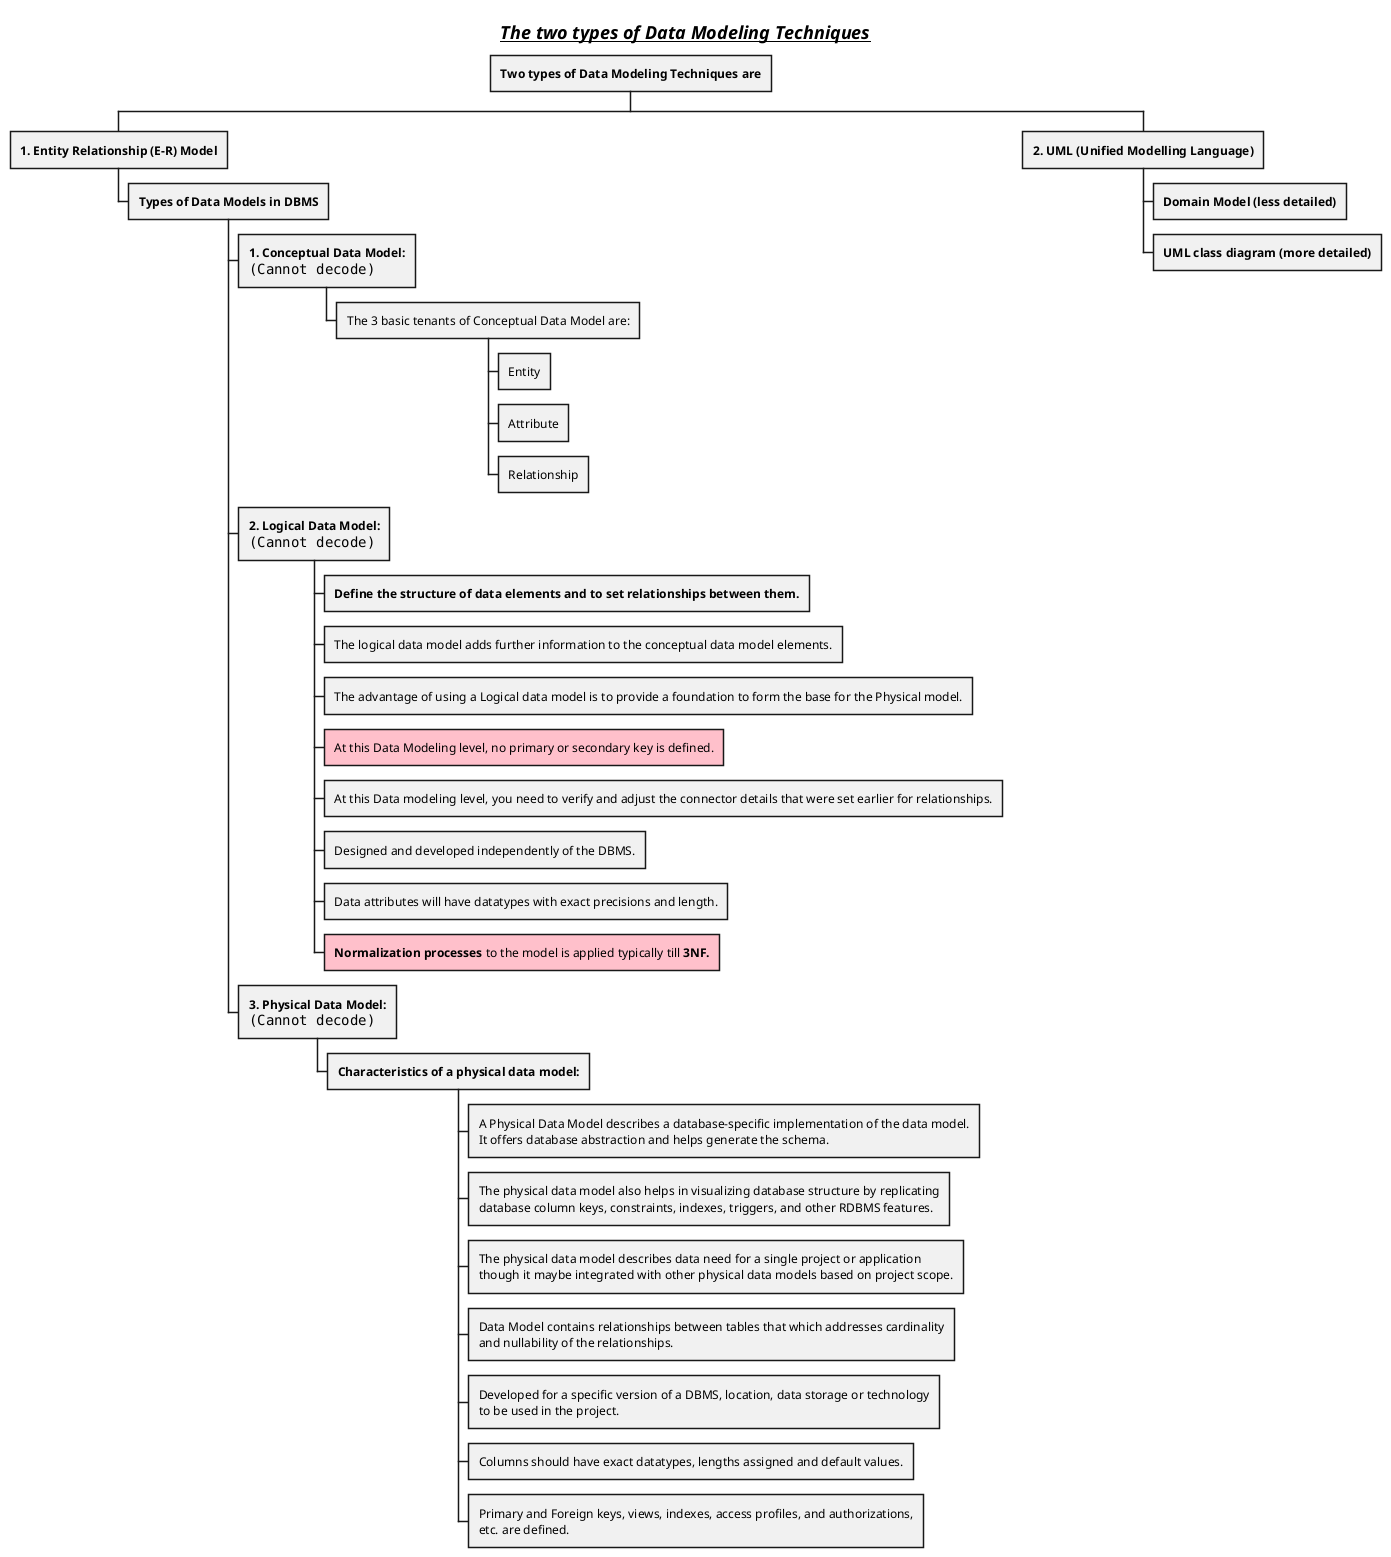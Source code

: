 @startwbs
title = __<i><size:14>The two types of Data Modeling Techniques__

* **Two types of Data Modeling Techniques are**

** **1. Entity Relationship (E-R) Model**
*** **Types of Data Models in DBMS**
**** **1. Conceptual Data Model:**\n<img:img_1.png>
***** The 3 basic tenants of Conceptual Data Model are:
****** Entity
****** Attribute
****** Relationship
**** **2. Logical Data Model:**\n<img:img_2.png>
***** **Define the structure of data elements and to set relationships between them.**
***** The logical data model adds further information to the conceptual data model elements.
***** The advantage of using a Logical data model is to provide a foundation to form the base for the Physical model.
*****[#pink] At this Data Modeling level, no primary or secondary key is defined.
***** At this Data modeling level, you need to verify and adjust the connector details that were set earlier for relationships.
***** Designed and developed independently of the DBMS.
***** Data attributes will have datatypes with exact precisions and length.
*****[#pink] **Normalization processes** to the model is applied typically till **3NF.**

**** **3. Physical Data Model:**\n<img:img_3.png>
***** **Characteristics of a physical data model:**
******:A Physical Data Model describes a database-specific implementation of the data model.
It offers database abstraction and helps generate the schema.;
******:The physical data model also helps in visualizing database structure by replicating
database column keys, constraints, indexes, triggers, and other RDBMS features.;
******:The physical data model describes data need for a single project or application
though it maybe integrated with other physical data models based on project scope.;
******:Data Model contains relationships between tables that which addresses cardinality
and nullability of the relationships.;
******:Developed for a specific version of a DBMS, location, data storage or technology
to be used in the project.;
****** Columns should have exact datatypes, lengths assigned and default values.
******:Primary and Foreign keys, views, indexes, access profiles, and authorizations,
etc. are defined.;

** **2. UML (Unified Modelling Language)**
*** **Domain Model (less detailed)**
*** **UML class diagram (more detailed)**


@endwbs
